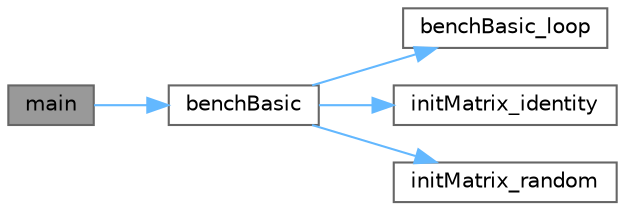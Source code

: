 digraph "main"
{
 // LATEX_PDF_SIZE
  bgcolor="transparent";
  edge [fontname=Helvetica,fontsize=10,labelfontname=Helvetica,labelfontsize=10];
  node [fontname=Helvetica,fontsize=10,shape=box,height=0.2,width=0.4];
  rankdir="LR";
  Node1 [id="Node000001",label="main",height=0.2,width=0.4,color="gray40", fillcolor="grey60", style="filled", fontcolor="black",tooltip=" "];
  Node1 -> Node2 [id="edge1_Node000001_Node000002",color="steelblue1",style="solid",tooltip=" "];
  Node2 [id="Node000002",label="benchBasic",height=0.2,width=0.4,color="grey40", fillcolor="white", style="filled",URL="$basicbenchmark_8h.html#a89db298323dddcb5d63adea904e9fdab",tooltip=" "];
  Node2 -> Node3 [id="edge2_Node000002_Node000003",color="steelblue1",style="solid",tooltip=" "];
  Node3 [id="Node000003",label="benchBasic_loop",height=0.2,width=0.4,color="grey40", fillcolor="white", style="filled",URL="$basicbenchmark_8h.html#ab2852ae2df55f670c62297f69779f7d8",tooltip=" "];
  Node2 -> Node4 [id="edge3_Node000002_Node000004",color="steelblue1",style="solid",tooltip=" "];
  Node4 [id="Node000004",label="initMatrix_identity",height=0.2,width=0.4,color="grey40", fillcolor="white", style="filled",URL="$_bench_util_8h.html#aaca223bd1c2ca240cbceda872c77b21c",tooltip=" "];
  Node2 -> Node5 [id="edge4_Node000002_Node000005",color="steelblue1",style="solid",tooltip=" "];
  Node5 [id="Node000005",label="initMatrix_random",height=0.2,width=0.4,color="grey40", fillcolor="white", style="filled",URL="$_bench_util_8h.html#af03059ceff46160bbce9dc56d5758686",tooltip=" "];
}
